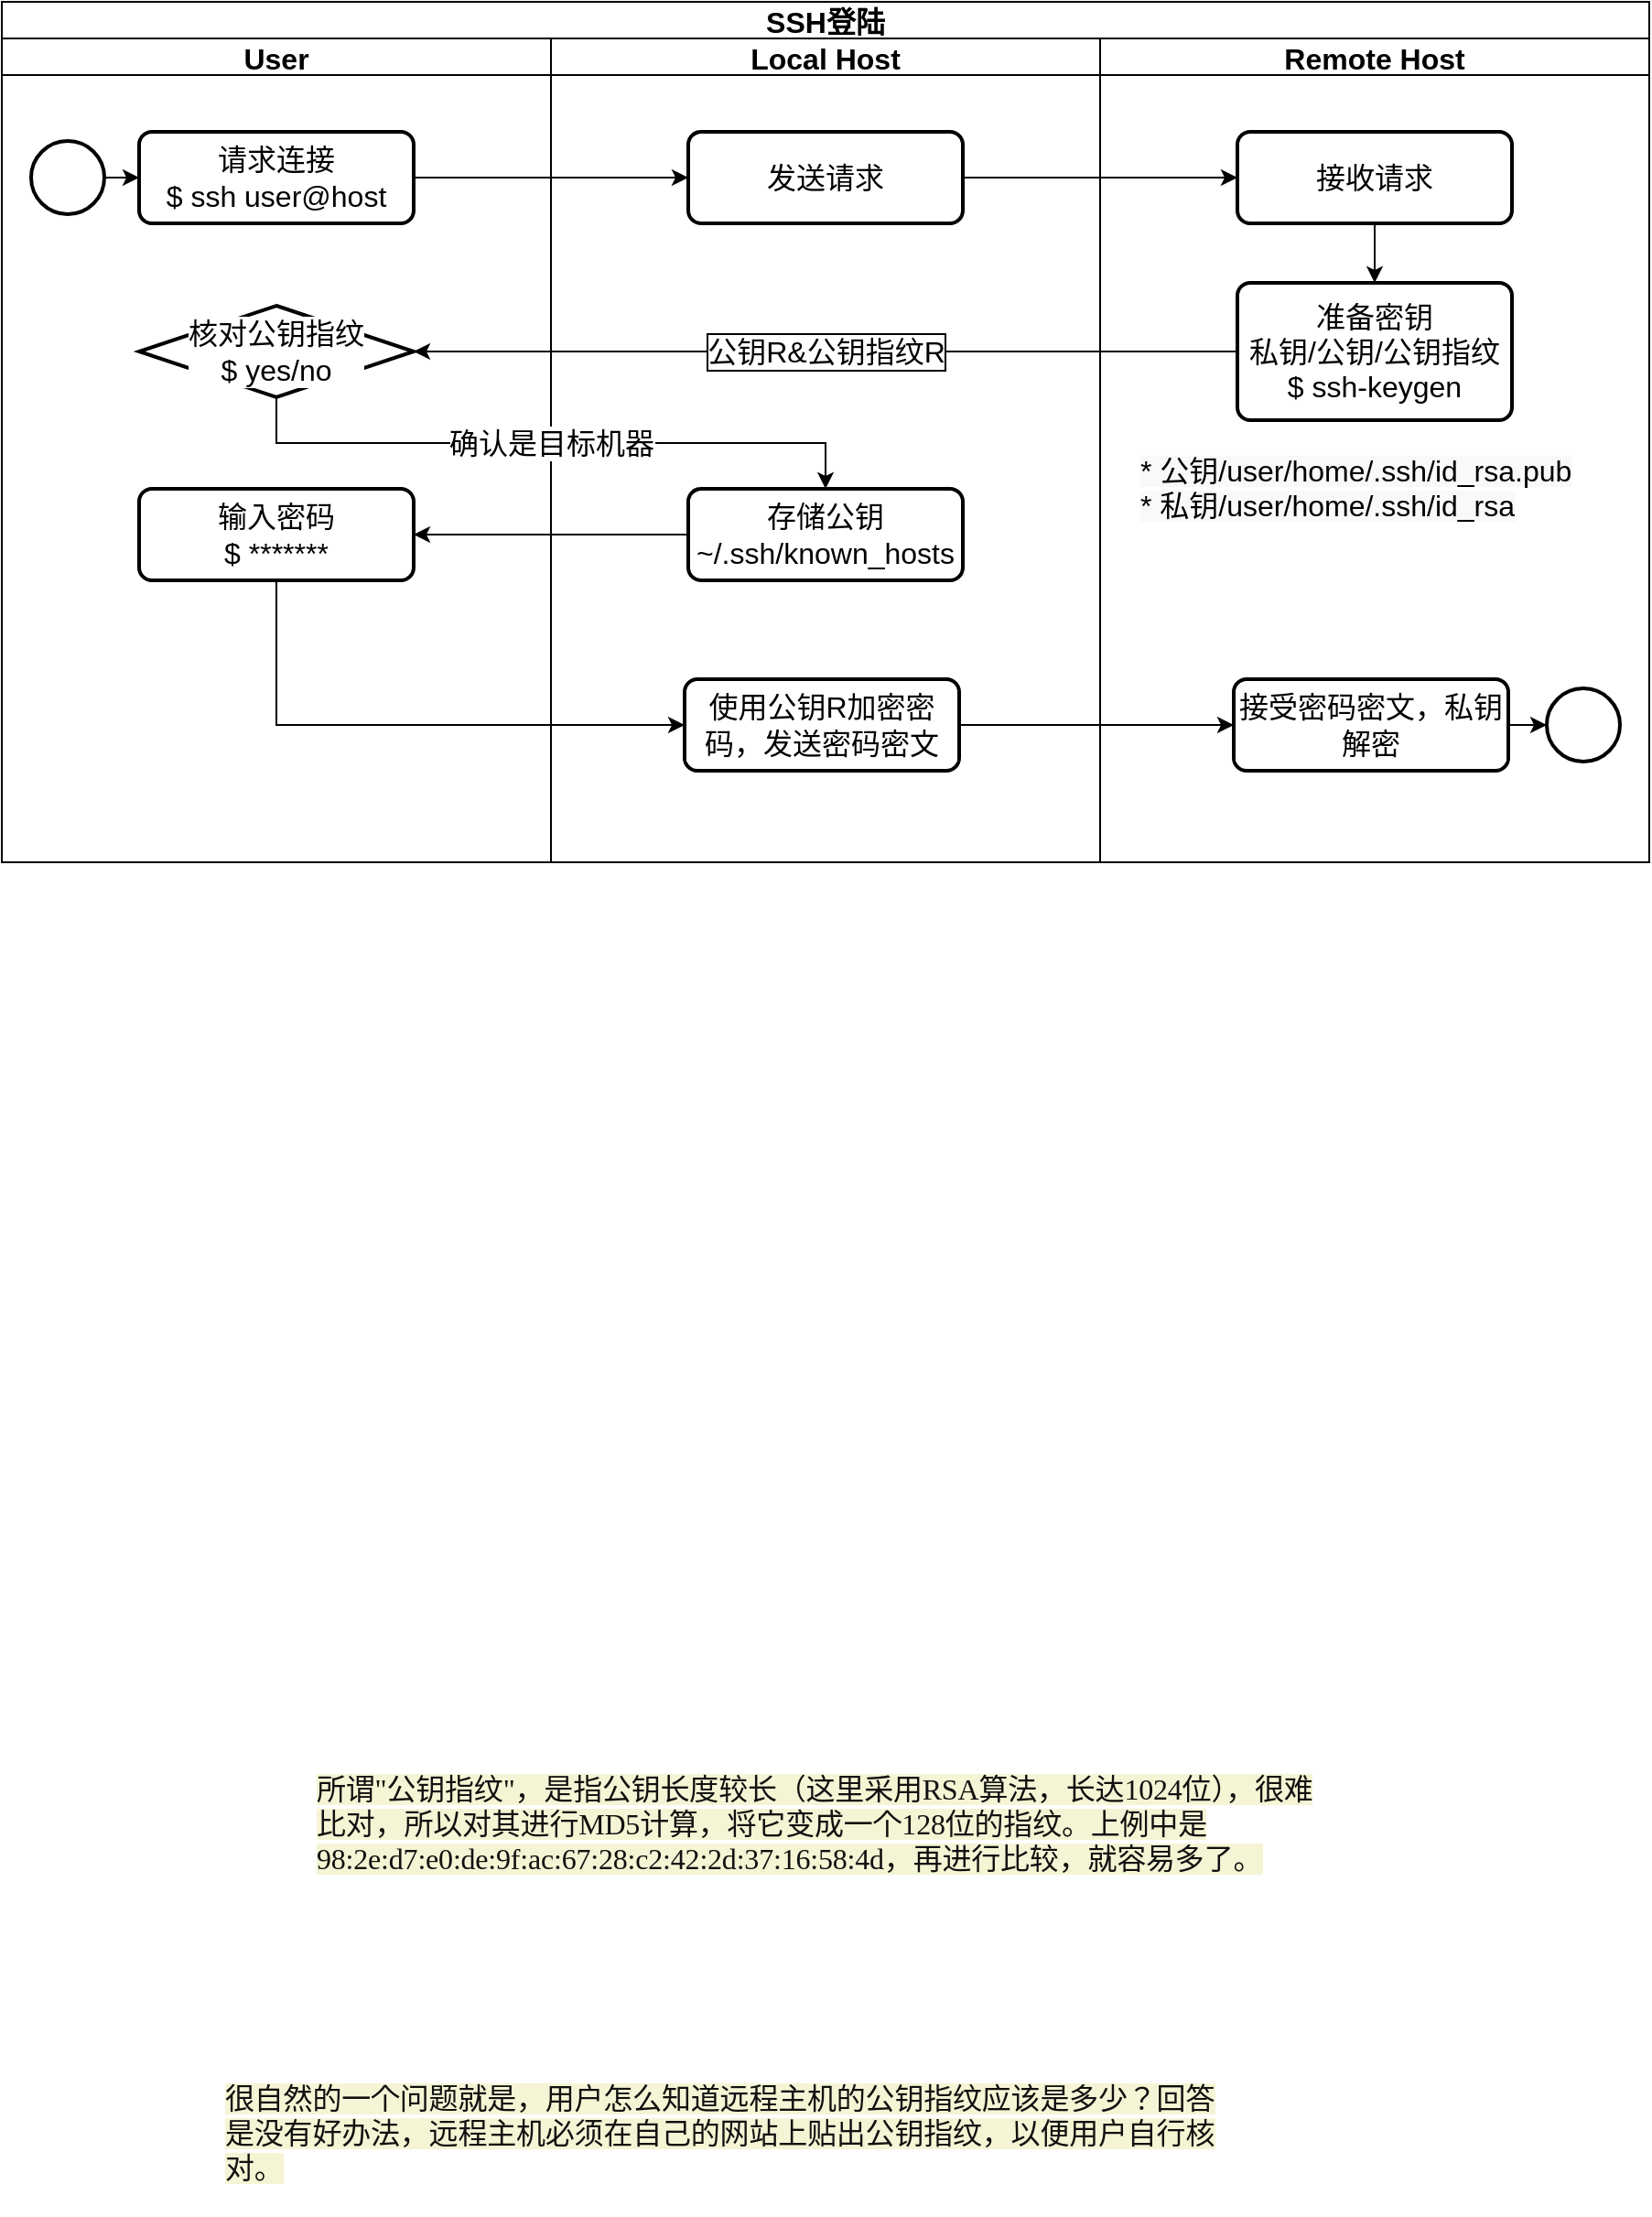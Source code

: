 <mxfile version="15.4.3" type="github" pages="2">
  <diagram id="sL40cnhCUHc7l1gd73XX" name="Page-1">
    <mxGraphModel dx="1113" dy="722" grid="1" gridSize="10" guides="1" tooltips="1" connect="1" arrows="1" fold="1" page="1" pageScale="1" pageWidth="827" pageHeight="1169" math="0" shadow="0">
      <root>
        <mxCell id="0" />
        <mxCell id="1" parent="0" />
        <mxCell id="lCMnp1Lx_AAPGToCga8m-92" value="SSH登陆" style="swimlane;childLayout=stackLayout;resizeParent=1;resizeParentMax=0;startSize=20;fontSize=16;" vertex="1" parent="1">
          <mxGeometry x="40" y="40" width="900" height="470" as="geometry">
            <mxRectangle x="174" width="100" height="20" as="alternateBounds" />
          </mxGeometry>
        </mxCell>
        <mxCell id="lCMnp1Lx_AAPGToCga8m-93" value="User" style="swimlane;startSize=20;fontSize=16;" vertex="1" parent="lCMnp1Lx_AAPGToCga8m-92">
          <mxGeometry y="20" width="300" height="450" as="geometry">
            <mxRectangle y="20" width="30" height="650" as="alternateBounds" />
          </mxGeometry>
        </mxCell>
        <mxCell id="lCMnp1Lx_AAPGToCga8m-94" value="请求连接&lt;br&gt;$ ssh user@host" style="rounded=1;whiteSpace=wrap;html=1;absoluteArcSize=1;arcSize=14;strokeWidth=2;fontSize=16;labelBackgroundColor=default;" vertex="1" parent="lCMnp1Lx_AAPGToCga8m-93">
          <mxGeometry x="75" y="51" width="150" height="50" as="geometry" />
        </mxCell>
        <mxCell id="lCMnp1Lx_AAPGToCga8m-95" style="edgeStyle=orthogonalEdgeStyle;rounded=0;orthogonalLoop=1;jettySize=auto;html=1;fontSize=16;" edge="1" parent="lCMnp1Lx_AAPGToCga8m-93" source="lCMnp1Lx_AAPGToCga8m-96" target="lCMnp1Lx_AAPGToCga8m-94">
          <mxGeometry relative="1" as="geometry" />
        </mxCell>
        <mxCell id="lCMnp1Lx_AAPGToCga8m-96" value="" style="strokeWidth=2;html=1;shape=mxgraph.flowchart.start_2;whiteSpace=wrap;fontSize=16;labelBackgroundColor=default;" vertex="1" parent="lCMnp1Lx_AAPGToCga8m-93">
          <mxGeometry x="16" y="56" width="40" height="40" as="geometry" />
        </mxCell>
        <mxCell id="lCMnp1Lx_AAPGToCga8m-97" value="核对公钥指纹&lt;br&gt;$ yes/no" style="strokeWidth=2;html=1;shape=mxgraph.flowchart.decision;whiteSpace=wrap;fontSize=16;labelBackgroundColor=default;" vertex="1" parent="lCMnp1Lx_AAPGToCga8m-93">
          <mxGeometry x="75" y="146" width="150" height="50" as="geometry" />
        </mxCell>
        <mxCell id="lCMnp1Lx_AAPGToCga8m-98" value="输入密码&lt;br&gt;$ *******" style="rounded=1;whiteSpace=wrap;html=1;absoluteArcSize=1;arcSize=14;strokeWidth=2;fontSize=16;labelBackgroundColor=default;" vertex="1" parent="lCMnp1Lx_AAPGToCga8m-93">
          <mxGeometry x="75" y="246" width="150" height="50" as="geometry" />
        </mxCell>
        <mxCell id="lCMnp1Lx_AAPGToCga8m-99" value="Local Host" style="swimlane;startSize=20;fontSize=16;" vertex="1" parent="lCMnp1Lx_AAPGToCga8m-92">
          <mxGeometry x="300" y="20" width="300" height="450" as="geometry">
            <mxRectangle y="20" width="30" height="650" as="alternateBounds" />
          </mxGeometry>
        </mxCell>
        <mxCell id="lCMnp1Lx_AAPGToCga8m-100" value="发送请求" style="rounded=1;whiteSpace=wrap;html=1;absoluteArcSize=1;arcSize=14;strokeWidth=2;fontSize=16;labelBackgroundColor=default;" vertex="1" parent="lCMnp1Lx_AAPGToCga8m-99">
          <mxGeometry x="75" y="51" width="150" height="50" as="geometry" />
        </mxCell>
        <mxCell id="lCMnp1Lx_AAPGToCga8m-101" value="存储公钥&lt;br&gt;~/.ssh/known_hosts" style="rounded=1;whiteSpace=wrap;html=1;absoluteArcSize=1;arcSize=14;strokeWidth=2;fontSize=16;labelBackgroundColor=default;" vertex="1" parent="lCMnp1Lx_AAPGToCga8m-99">
          <mxGeometry x="75" y="246" width="150" height="50" as="geometry" />
        </mxCell>
        <mxCell id="lCMnp1Lx_AAPGToCga8m-102" value="使用公钥R加密密码，发送密码密文" style="rounded=1;whiteSpace=wrap;html=1;absoluteArcSize=1;arcSize=14;strokeWidth=2;fontSize=16;labelBackgroundColor=default;" vertex="1" parent="lCMnp1Lx_AAPGToCga8m-99">
          <mxGeometry x="73" y="350" width="150" height="50" as="geometry" />
        </mxCell>
        <mxCell id="lCMnp1Lx_AAPGToCga8m-110" style="edgeStyle=orthogonalEdgeStyle;rounded=0;orthogonalLoop=1;jettySize=auto;html=1;fontSize=16;" edge="1" parent="lCMnp1Lx_AAPGToCga8m-92" source="lCMnp1Lx_AAPGToCga8m-100" target="lCMnp1Lx_AAPGToCga8m-105">
          <mxGeometry relative="1" as="geometry" />
        </mxCell>
        <mxCell id="lCMnp1Lx_AAPGToCga8m-111" value="公钥R&amp;amp;公钥指纹R" style="edgeStyle=orthogonalEdgeStyle;rounded=0;orthogonalLoop=1;jettySize=auto;html=1;fontSize=16;labelBackgroundColor=default;labelBorderColor=#000000;" edge="1" parent="lCMnp1Lx_AAPGToCga8m-92" source="lCMnp1Lx_AAPGToCga8m-106" target="lCMnp1Lx_AAPGToCga8m-97">
          <mxGeometry relative="1" as="geometry">
            <mxPoint x="525" y="186.059" as="targetPoint" />
          </mxGeometry>
        </mxCell>
        <mxCell id="lCMnp1Lx_AAPGToCga8m-112" style="edgeStyle=orthogonalEdgeStyle;rounded=0;orthogonalLoop=1;jettySize=auto;html=1;labelBackgroundColor=default;fontSize=16;" edge="1" parent="lCMnp1Lx_AAPGToCga8m-92" source="lCMnp1Lx_AAPGToCga8m-94" target="lCMnp1Lx_AAPGToCga8m-100">
          <mxGeometry relative="1" as="geometry" />
        </mxCell>
        <mxCell id="lCMnp1Lx_AAPGToCga8m-113" value="确认是目标机器" style="edgeStyle=orthogonalEdgeStyle;rounded=0;orthogonalLoop=1;jettySize=auto;html=1;labelBackgroundColor=default;fontSize=16;" edge="1" parent="lCMnp1Lx_AAPGToCga8m-92" source="lCMnp1Lx_AAPGToCga8m-97" target="lCMnp1Lx_AAPGToCga8m-101">
          <mxGeometry relative="1" as="geometry">
            <Array as="points">
              <mxPoint x="150" y="241" />
              <mxPoint x="450" y="241" />
            </Array>
          </mxGeometry>
        </mxCell>
        <mxCell id="lCMnp1Lx_AAPGToCga8m-114" style="edgeStyle=orthogonalEdgeStyle;rounded=0;orthogonalLoop=1;jettySize=auto;html=1;labelBackgroundColor=default;labelBorderColor=#000000;fontSize=16;fontColor=#007FFF;" edge="1" parent="lCMnp1Lx_AAPGToCga8m-92" source="lCMnp1Lx_AAPGToCga8m-101" target="lCMnp1Lx_AAPGToCga8m-98">
          <mxGeometry relative="1" as="geometry" />
        </mxCell>
        <mxCell id="lCMnp1Lx_AAPGToCga8m-103" value="Remote Host" style="swimlane;startSize=20;fontSize=16;" vertex="1" parent="lCMnp1Lx_AAPGToCga8m-92">
          <mxGeometry x="600" y="20" width="300" height="450" as="geometry" />
        </mxCell>
        <mxCell id="lCMnp1Lx_AAPGToCga8m-104" style="edgeStyle=orthogonalEdgeStyle;rounded=0;orthogonalLoop=1;jettySize=auto;html=1;fontSize=16;" edge="1" parent="lCMnp1Lx_AAPGToCga8m-103" source="lCMnp1Lx_AAPGToCga8m-105" target="lCMnp1Lx_AAPGToCga8m-106">
          <mxGeometry relative="1" as="geometry" />
        </mxCell>
        <mxCell id="lCMnp1Lx_AAPGToCga8m-105" value="接收请求" style="rounded=1;whiteSpace=wrap;html=1;absoluteArcSize=1;arcSize=14;strokeWidth=2;fontSize=16;labelBackgroundColor=default;" vertex="1" parent="lCMnp1Lx_AAPGToCga8m-103">
          <mxGeometry x="75" y="51" width="150" height="50" as="geometry" />
        </mxCell>
        <mxCell id="lCMnp1Lx_AAPGToCga8m-106" value="准备密钥&lt;br&gt;私钥/公钥/公钥指纹&lt;br&gt;$&amp;nbsp;ssh-keygen" style="rounded=1;whiteSpace=wrap;html=1;absoluteArcSize=1;arcSize=14;strokeWidth=2;fontSize=16;labelBackgroundColor=default;" vertex="1" parent="lCMnp1Lx_AAPGToCga8m-103">
          <mxGeometry x="75" y="133.5" width="150" height="75" as="geometry" />
        </mxCell>
        <mxCell id="lCMnp1Lx_AAPGToCga8m-107" style="edgeStyle=orthogonalEdgeStyle;rounded=0;orthogonalLoop=1;jettySize=auto;html=1;exitX=1;exitY=0.5;exitDx=0;exitDy=0;labelBackgroundColor=default;labelBorderColor=#000000;fontSize=16;fontColor=#007FFF;" edge="1" parent="lCMnp1Lx_AAPGToCga8m-103" source="lCMnp1Lx_AAPGToCga8m-108" target="lCMnp1Lx_AAPGToCga8m-109">
          <mxGeometry relative="1" as="geometry" />
        </mxCell>
        <mxCell id="lCMnp1Lx_AAPGToCga8m-108" value="接受密码密文，私钥解密" style="rounded=1;whiteSpace=wrap;html=1;absoluteArcSize=1;arcSize=14;strokeWidth=2;fontSize=16;labelBackgroundColor=default;" vertex="1" parent="lCMnp1Lx_AAPGToCga8m-103">
          <mxGeometry x="73" y="350" width="150" height="50" as="geometry" />
        </mxCell>
        <mxCell id="lCMnp1Lx_AAPGToCga8m-109" value="" style="strokeWidth=2;html=1;shape=mxgraph.flowchart.start_2;whiteSpace=wrap;fontSize=16;labelBackgroundColor=default;" vertex="1" parent="lCMnp1Lx_AAPGToCga8m-103">
          <mxGeometry x="244" y="355" width="40" height="40" as="geometry" />
        </mxCell>
        <mxCell id="VxjHLxav-VpCWbttAnZN-4" value="&lt;meta charset=&quot;utf-8&quot;&gt;&lt;span style=&quot;color: rgb(0, 0, 0); font-family: helvetica; font-size: 16px; font-style: normal; font-weight: 400; letter-spacing: normal; text-align: left; text-indent: 0px; text-transform: none; word-spacing: 0px; background-color: rgb(248, 249, 250); display: inline; float: none;&quot;&gt;* 公钥/user/home/.ssh/id_rsa.pub&lt;/span&gt;&lt;br style=&quot;color: rgb(0, 0, 0); font-family: helvetica; font-size: 16px; font-style: normal; font-weight: 400; letter-spacing: normal; text-align: left; text-indent: 0px; text-transform: none; word-spacing: 0px; background-color: rgb(248, 249, 250);&quot;&gt;&lt;span style=&quot;color: rgb(0, 0, 0); font-family: helvetica; font-size: 16px; font-style: normal; font-weight: 400; letter-spacing: normal; text-align: left; text-indent: 0px; text-transform: none; word-spacing: 0px; background-color: rgb(248, 249, 250); display: inline; float: none;&quot;&gt;* 私钥/user/home/.ssh/&lt;/span&gt;&lt;span style=&quot;color: rgb(0, 0, 0); font-family: helvetica; font-size: 16px; font-style: normal; font-weight: 400; letter-spacing: normal; text-align: left; text-indent: 0px; text-transform: none; word-spacing: 0px; background-color: rgb(248, 249, 250); display: inline; float: none;&quot;&gt;id_rsa&lt;/span&gt;" style="text;whiteSpace=wrap;html=1;fontSize=16;fontColor=#000000;" vertex="1" parent="lCMnp1Lx_AAPGToCga8m-103">
          <mxGeometry x="20" y="220" width="260" height="50" as="geometry" />
        </mxCell>
        <mxCell id="lCMnp1Lx_AAPGToCga8m-116" style="edgeStyle=orthogonalEdgeStyle;rounded=0;orthogonalLoop=1;jettySize=auto;html=1;labelBackgroundColor=default;labelBorderColor=#000000;fontSize=16;fontColor=#007FFF;" edge="1" parent="lCMnp1Lx_AAPGToCga8m-92" source="lCMnp1Lx_AAPGToCga8m-102" target="lCMnp1Lx_AAPGToCga8m-108">
          <mxGeometry relative="1" as="geometry" />
        </mxCell>
        <mxCell id="VxjHLxav-VpCWbttAnZN-3" style="edgeStyle=orthogonalEdgeStyle;rounded=0;orthogonalLoop=1;jettySize=auto;html=1;exitX=0.5;exitY=1;exitDx=0;exitDy=0;entryX=0;entryY=0.5;entryDx=0;entryDy=0;labelBackgroundColor=default;labelBorderColor=#000000;fontSize=16;fontColor=#000000;" edge="1" parent="lCMnp1Lx_AAPGToCga8m-92" source="lCMnp1Lx_AAPGToCga8m-98" target="lCMnp1Lx_AAPGToCga8m-102">
          <mxGeometry relative="1" as="geometry" />
        </mxCell>
        <mxCell id="lCMnp1Lx_AAPGToCga8m-118" value="&lt;meta charset=&quot;utf-8&quot;&gt;&lt;span style=&quot;color: rgb(17, 17, 17); font-family: georgia, serif; font-size: 16px; font-style: normal; font-weight: 400; letter-spacing: -0.1px; text-align: left; text-indent: 0px; text-transform: none; word-spacing: 2px; background-color: rgb(245, 245, 213); display: inline; float: none;&quot;&gt;所谓&quot;公钥指纹&quot;，是指公钥长度较长（这里采用RSA算法，长达1024位），很难比对，所以对其进行MD5计算，将它变成一个128位的指纹。上例中是98:2e:d7:e0:de:9f:ac:67:28:c2:42:2d:37:16:58:4d，再进行比较，就容易多了。&lt;/span&gt;" style="text;whiteSpace=wrap;html=1;fontSize=16;fontColor=#007FFF;" vertex="1" parent="1">
          <mxGeometry x="210" y="1000" width="550" height="100" as="geometry" />
        </mxCell>
        <mxCell id="lCMnp1Lx_AAPGToCga8m-119" value="&lt;meta charset=&quot;utf-8&quot;&gt;&lt;span style=&quot;color: rgb(17, 17, 17); font-family: georgia, serif; font-size: 16px; font-style: normal; font-weight: 400; letter-spacing: -0.1px; text-align: left; text-indent: 0px; text-transform: none; word-spacing: 2px; background-color: rgb(245, 245, 213); display: inline; float: none;&quot;&gt;很自然的一个问题就是，用户怎么知道远程主机的公钥指纹应该是多少？回答是没有好办法，远程主机必须在自己的网站上贴出公钥指纹，以便用户自行核对。&lt;/span&gt;" style="text;whiteSpace=wrap;html=1;fontSize=16;fontColor=#007FFF;" vertex="1" parent="1">
          <mxGeometry x="160" y="1169" width="550" height="80" as="geometry" />
        </mxCell>
      </root>
    </mxGraphModel>
  </diagram>
  <diagram id="_yoLdNOlCfVceN7bDE-4" name="Page-2">
    <mxGraphModel dx="1113" dy="722" grid="1" gridSize="10" guides="1" tooltips="1" connect="1" arrows="1" fold="1" page="1" pageScale="1" pageWidth="827" pageHeight="1169" math="0" shadow="0">
      <root>
        <mxCell id="2hDs4UFd2B2TN_htniy0-0" />
        <mxCell id="2hDs4UFd2B2TN_htniy0-1" parent="2hDs4UFd2B2TN_htniy0-0" />
        <mxCell id="2hDs4UFd2B2TN_htniy0-2" value="SSH免密登陆" style="swimlane;childLayout=stackLayout;resizeParent=1;resizeParentMax=0;startSize=20;fontSize=16;" vertex="1" parent="2hDs4UFd2B2TN_htniy0-1">
          <mxGeometry x="40" y="40" width="900" height="420" as="geometry">
            <mxRectangle x="174" width="100" height="20" as="alternateBounds" />
          </mxGeometry>
        </mxCell>
        <mxCell id="2hDs4UFd2B2TN_htniy0-3" value="User" style="swimlane;startSize=20;fontSize=16;" vertex="1" parent="2hDs4UFd2B2TN_htniy0-2">
          <mxGeometry y="20" width="300" height="400" as="geometry">
            <mxRectangle y="20" width="30" height="650" as="alternateBounds" />
          </mxGeometry>
        </mxCell>
        <mxCell id="2hDs4UFd2B2TN_htniy0-4" value="请求连接&lt;br&gt;$ ssh user@host" style="rounded=1;whiteSpace=wrap;html=1;absoluteArcSize=1;arcSize=14;strokeWidth=2;fontSize=16;labelBackgroundColor=default;" vertex="1" parent="2hDs4UFd2B2TN_htniy0-3">
          <mxGeometry x="75" y="51" width="150" height="50" as="geometry" />
        </mxCell>
        <mxCell id="2hDs4UFd2B2TN_htniy0-5" style="edgeStyle=orthogonalEdgeStyle;rounded=0;orthogonalLoop=1;jettySize=auto;html=1;fontSize=16;" edge="1" parent="2hDs4UFd2B2TN_htniy0-3" source="2hDs4UFd2B2TN_htniy0-6" target="2hDs4UFd2B2TN_htniy0-4">
          <mxGeometry relative="1" as="geometry" />
        </mxCell>
        <mxCell id="2hDs4UFd2B2TN_htniy0-6" value="" style="strokeWidth=2;html=1;shape=mxgraph.flowchart.start_2;whiteSpace=wrap;fontSize=16;labelBackgroundColor=default;" vertex="1" parent="2hDs4UFd2B2TN_htniy0-3">
          <mxGeometry x="16" y="56" width="40" height="40" as="geometry" />
        </mxCell>
        <mxCell id="2hDs4UFd2B2TN_htniy0-7" value="核对公钥指纹&lt;br&gt;$ yes/no" style="strokeWidth=2;html=1;shape=mxgraph.flowchart.decision;whiteSpace=wrap;fontSize=16;labelBackgroundColor=default;" vertex="1" parent="2hDs4UFd2B2TN_htniy0-3">
          <mxGeometry x="75" y="146" width="150" height="50" as="geometry" />
        </mxCell>
        <mxCell id="2hDs4UFd2B2TN_htniy0-8" value="输入密码&lt;br&gt;$ *******" style="rounded=1;whiteSpace=wrap;html=1;absoluteArcSize=1;arcSize=14;strokeWidth=2;fontSize=16;labelBackgroundColor=default;" vertex="1" parent="2hDs4UFd2B2TN_htniy0-3">
          <mxGeometry x="75" y="246" width="150" height="50" as="geometry" />
        </mxCell>
        <mxCell id="2hDs4UFd2B2TN_htniy0-9" value="Local Host" style="swimlane;startSize=20;fontSize=16;" vertex="1" parent="2hDs4UFd2B2TN_htniy0-2">
          <mxGeometry x="300" y="20" width="300" height="400" as="geometry">
            <mxRectangle y="20" width="30" height="650" as="alternateBounds" />
          </mxGeometry>
        </mxCell>
        <mxCell id="2hDs4UFd2B2TN_htniy0-10" value="发送请求" style="rounded=1;whiteSpace=wrap;html=1;absoluteArcSize=1;arcSize=14;strokeWidth=2;fontSize=16;labelBackgroundColor=default;" vertex="1" parent="2hDs4UFd2B2TN_htniy0-9">
          <mxGeometry x="75" y="51" width="150" height="50" as="geometry" />
        </mxCell>
        <mxCell id="2hDs4UFd2B2TN_htniy0-11" value="存储公钥&lt;br&gt;～/.ssh/known_hosts" style="rounded=1;whiteSpace=wrap;html=1;absoluteArcSize=1;arcSize=14;strokeWidth=2;fontSize=16;labelBackgroundColor=default;" vertex="1" parent="2hDs4UFd2B2TN_htniy0-9">
          <mxGeometry x="75" y="246" width="150" height="50" as="geometry" />
        </mxCell>
        <mxCell id="2hDs4UFd2B2TN_htniy0-12" value="使用公钥R加密密码，发送密码密文" style="rounded=1;whiteSpace=wrap;html=1;absoluteArcSize=1;arcSize=14;strokeWidth=2;fontSize=16;labelBackgroundColor=default;" vertex="1" parent="2hDs4UFd2B2TN_htniy0-9">
          <mxGeometry x="75" y="330" width="150" height="50" as="geometry" />
        </mxCell>
        <mxCell id="2hDs4UFd2B2TN_htniy0-13" value="Remote Host" style="swimlane;startSize=20;fontSize=16;" vertex="1" parent="2hDs4UFd2B2TN_htniy0-2">
          <mxGeometry x="600" y="20" width="300" height="400" as="geometry" />
        </mxCell>
        <mxCell id="2hDs4UFd2B2TN_htniy0-14" style="edgeStyle=orthogonalEdgeStyle;rounded=0;orthogonalLoop=1;jettySize=auto;html=1;fontSize=16;" edge="1" parent="2hDs4UFd2B2TN_htniy0-13" source="2hDs4UFd2B2TN_htniy0-15" target="2hDs4UFd2B2TN_htniy0-16">
          <mxGeometry relative="1" as="geometry" />
        </mxCell>
        <mxCell id="2hDs4UFd2B2TN_htniy0-15" value="接收请求" style="rounded=1;whiteSpace=wrap;html=1;absoluteArcSize=1;arcSize=14;strokeWidth=2;fontSize=16;labelBackgroundColor=default;" vertex="1" parent="2hDs4UFd2B2TN_htniy0-13">
          <mxGeometry x="75" y="51" width="150" height="50" as="geometry" />
        </mxCell>
        <mxCell id="2hDs4UFd2B2TN_htniy0-16" value="准备密钥&lt;br&gt;私钥/公钥/公钥指纹" style="rounded=1;whiteSpace=wrap;html=1;absoluteArcSize=1;arcSize=14;strokeWidth=2;fontSize=16;labelBackgroundColor=default;" vertex="1" parent="2hDs4UFd2B2TN_htniy0-13">
          <mxGeometry x="75" y="146" width="150" height="50" as="geometry" />
        </mxCell>
        <mxCell id="2hDs4UFd2B2TN_htniy0-17" style="edgeStyle=orthogonalEdgeStyle;rounded=0;orthogonalLoop=1;jettySize=auto;html=1;exitX=1;exitY=0.5;exitDx=0;exitDy=0;labelBackgroundColor=default;labelBorderColor=#000000;fontSize=16;fontColor=#007FFF;" edge="1" parent="2hDs4UFd2B2TN_htniy0-13" source="2hDs4UFd2B2TN_htniy0-18" target="2hDs4UFd2B2TN_htniy0-19">
          <mxGeometry relative="1" as="geometry" />
        </mxCell>
        <mxCell id="2hDs4UFd2B2TN_htniy0-18" value="接受密码密文，私钥解密" style="rounded=1;whiteSpace=wrap;html=1;absoluteArcSize=1;arcSize=14;strokeWidth=2;fontSize=16;labelBackgroundColor=default;" vertex="1" parent="2hDs4UFd2B2TN_htniy0-13">
          <mxGeometry x="75" y="330" width="150" height="50" as="geometry" />
        </mxCell>
        <mxCell id="2hDs4UFd2B2TN_htniy0-19" value="" style="strokeWidth=2;html=1;shape=mxgraph.flowchart.start_2;whiteSpace=wrap;fontSize=16;labelBackgroundColor=default;" vertex="1" parent="2hDs4UFd2B2TN_htniy0-13">
          <mxGeometry x="246" y="335" width="40" height="40" as="geometry" />
        </mxCell>
        <mxCell id="2hDs4UFd2B2TN_htniy0-20" style="edgeStyle=orthogonalEdgeStyle;rounded=0;orthogonalLoop=1;jettySize=auto;html=1;fontSize=16;" edge="1" parent="2hDs4UFd2B2TN_htniy0-2" source="2hDs4UFd2B2TN_htniy0-10" target="2hDs4UFd2B2TN_htniy0-15">
          <mxGeometry relative="1" as="geometry" />
        </mxCell>
        <mxCell id="2hDs4UFd2B2TN_htniy0-21" value="公钥R&amp;amp;公钥指纹R" style="edgeStyle=orthogonalEdgeStyle;rounded=0;orthogonalLoop=1;jettySize=auto;html=1;fontSize=16;labelBackgroundColor=default;labelBorderColor=#000000;" edge="1" parent="2hDs4UFd2B2TN_htniy0-2" source="2hDs4UFd2B2TN_htniy0-16" target="2hDs4UFd2B2TN_htniy0-7">
          <mxGeometry relative="1" as="geometry">
            <mxPoint x="525" y="186.059" as="targetPoint" />
          </mxGeometry>
        </mxCell>
        <mxCell id="2hDs4UFd2B2TN_htniy0-22" style="edgeStyle=orthogonalEdgeStyle;rounded=0;orthogonalLoop=1;jettySize=auto;html=1;labelBackgroundColor=default;fontSize=16;" edge="1" parent="2hDs4UFd2B2TN_htniy0-2" source="2hDs4UFd2B2TN_htniy0-4" target="2hDs4UFd2B2TN_htniy0-10">
          <mxGeometry relative="1" as="geometry" />
        </mxCell>
        <mxCell id="2hDs4UFd2B2TN_htniy0-23" value="确认是目标机器" style="edgeStyle=orthogonalEdgeStyle;rounded=0;orthogonalLoop=1;jettySize=auto;html=1;labelBackgroundColor=default;fontSize=16;" edge="1" parent="2hDs4UFd2B2TN_htniy0-2" source="2hDs4UFd2B2TN_htniy0-7" target="2hDs4UFd2B2TN_htniy0-11">
          <mxGeometry relative="1" as="geometry">
            <Array as="points">
              <mxPoint x="150" y="241" />
              <mxPoint x="450" y="241" />
            </Array>
          </mxGeometry>
        </mxCell>
        <mxCell id="2hDs4UFd2B2TN_htniy0-24" style="edgeStyle=orthogonalEdgeStyle;rounded=0;orthogonalLoop=1;jettySize=auto;html=1;labelBackgroundColor=default;labelBorderColor=#000000;fontSize=16;fontColor=#007FFF;" edge="1" parent="2hDs4UFd2B2TN_htniy0-2" source="2hDs4UFd2B2TN_htniy0-11" target="2hDs4UFd2B2TN_htniy0-8">
          <mxGeometry relative="1" as="geometry" />
        </mxCell>
        <mxCell id="2hDs4UFd2B2TN_htniy0-25" style="edgeStyle=orthogonalEdgeStyle;rounded=0;orthogonalLoop=1;jettySize=auto;html=1;labelBackgroundColor=default;labelBorderColor=#000000;fontSize=16;fontColor=#007FFF;entryX=0;entryY=0.5;entryDx=0;entryDy=0;" edge="1" parent="2hDs4UFd2B2TN_htniy0-2" source="2hDs4UFd2B2TN_htniy0-8" target="2hDs4UFd2B2TN_htniy0-12">
          <mxGeometry relative="1" as="geometry">
            <Array as="points">
              <mxPoint x="150" y="375" />
            </Array>
          </mxGeometry>
        </mxCell>
        <mxCell id="2hDs4UFd2B2TN_htniy0-26" style="edgeStyle=orthogonalEdgeStyle;rounded=0;orthogonalLoop=1;jettySize=auto;html=1;labelBackgroundColor=default;labelBorderColor=#000000;fontSize=16;fontColor=#007FFF;" edge="1" parent="2hDs4UFd2B2TN_htniy0-2" source="2hDs4UFd2B2TN_htniy0-12" target="2hDs4UFd2B2TN_htniy0-18">
          <mxGeometry relative="1" as="geometry" />
        </mxCell>
      </root>
    </mxGraphModel>
  </diagram>
</mxfile>
